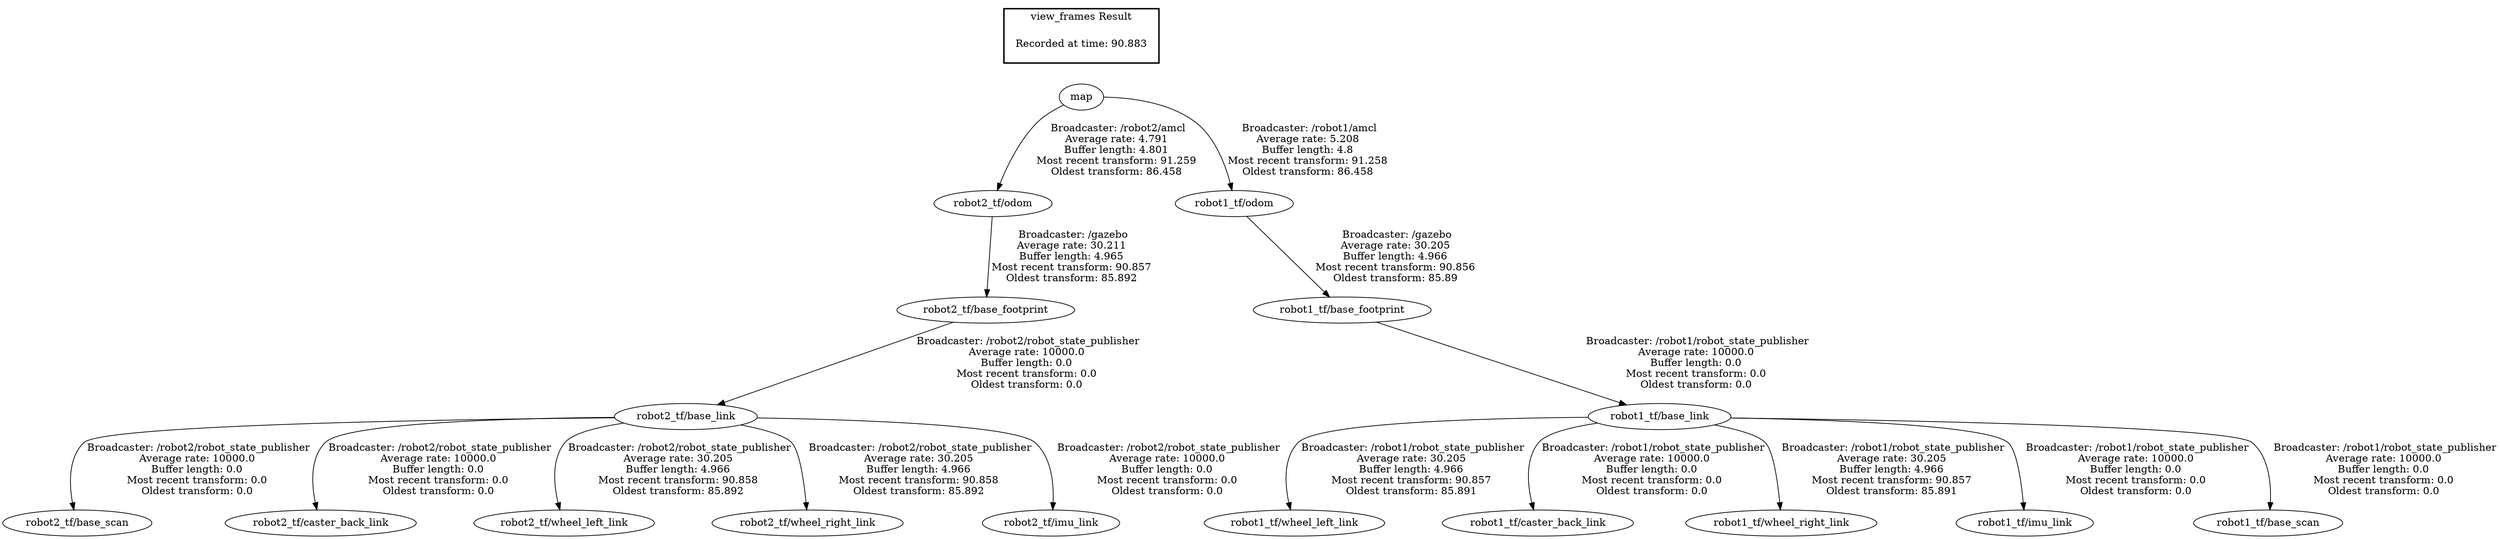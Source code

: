 digraph G {
"robot2_tf/base_link" -> "robot2_tf/base_scan"[label=" Broadcaster: /robot2/robot_state_publisher\nAverage rate: 10000.0\nBuffer length: 0.0\nMost recent transform: 0.0\nOldest transform: 0.0\n"];
"map" -> "robot2_tf/odom"[label=" Broadcaster: /robot2/amcl\nAverage rate: 4.791\nBuffer length: 4.801\nMost recent transform: 91.259\nOldest transform: 86.458\n"];
"robot2_tf/base_link" -> "robot2_tf/caster_back_link"[label=" Broadcaster: /robot2/robot_state_publisher\nAverage rate: 10000.0\nBuffer length: 0.0\nMost recent transform: 0.0\nOldest transform: 0.0\n"];
"map" -> "robot1_tf/odom"[label=" Broadcaster: /robot1/amcl\nAverage rate: 5.208\nBuffer length: 4.8\nMost recent transform: 91.258\nOldest transform: 86.458\n"];
"robot1_tf/base_link" -> "robot1_tf/wheel_left_link"[label=" Broadcaster: /robot1/robot_state_publisher\nAverage rate: 30.205\nBuffer length: 4.966\nMost recent transform: 90.857\nOldest transform: 85.891\n"];
"robot2_tf/base_footprint" -> "robot2_tf/base_link"[label=" Broadcaster: /robot2/robot_state_publisher\nAverage rate: 10000.0\nBuffer length: 0.0\nMost recent transform: 0.0\nOldest transform: 0.0\n"];
"robot1_tf/base_link" -> "robot1_tf/caster_back_link"[label=" Broadcaster: /robot1/robot_state_publisher\nAverage rate: 10000.0\nBuffer length: 0.0\nMost recent transform: 0.0\nOldest transform: 0.0\n"];
"robot2_tf/base_link" -> "robot2_tf/wheel_left_link"[label=" Broadcaster: /robot2/robot_state_publisher\nAverage rate: 30.205\nBuffer length: 4.966\nMost recent transform: 90.858\nOldest transform: 85.892\n"];
"robot1_tf/base_link" -> "robot1_tf/wheel_right_link"[label=" Broadcaster: /robot1/robot_state_publisher\nAverage rate: 30.205\nBuffer length: 4.966\nMost recent transform: 90.857\nOldest transform: 85.891\n"];
"robot1_tf/odom" -> "robot1_tf/base_footprint"[label=" Broadcaster: /gazebo\nAverage rate: 30.205\nBuffer length: 4.966\nMost recent transform: 90.856\nOldest transform: 85.89\n"];
"robot1_tf/base_link" -> "robot1_tf/imu_link"[label=" Broadcaster: /robot1/robot_state_publisher\nAverage rate: 10000.0\nBuffer length: 0.0\nMost recent transform: 0.0\nOldest transform: 0.0\n"];
"robot1_tf/base_link" -> "robot1_tf/base_scan"[label=" Broadcaster: /robot1/robot_state_publisher\nAverage rate: 10000.0\nBuffer length: 0.0\nMost recent transform: 0.0\nOldest transform: 0.0\n"];
"robot2_tf/base_link" -> "robot2_tf/wheel_right_link"[label=" Broadcaster: /robot2/robot_state_publisher\nAverage rate: 30.205\nBuffer length: 4.966\nMost recent transform: 90.858\nOldest transform: 85.892\n"];
"robot2_tf/odom" -> "robot2_tf/base_footprint"[label=" Broadcaster: /gazebo\nAverage rate: 30.211\nBuffer length: 4.965\nMost recent transform: 90.857\nOldest transform: 85.892\n"];
"robot1_tf/base_footprint" -> "robot1_tf/base_link"[label=" Broadcaster: /robot1/robot_state_publisher\nAverage rate: 10000.0\nBuffer length: 0.0\nMost recent transform: 0.0\nOldest transform: 0.0\n"];
"robot2_tf/base_link" -> "robot2_tf/imu_link"[label=" Broadcaster: /robot2/robot_state_publisher\nAverage rate: 10000.0\nBuffer length: 0.0\nMost recent transform: 0.0\nOldest transform: 0.0\n"];
edge [style=invis];
 subgraph cluster_legend { style=bold; color=black; label ="view_frames Result";
"Recorded at time: 90.883"[ shape=plaintext ] ;
}->"map";
}
